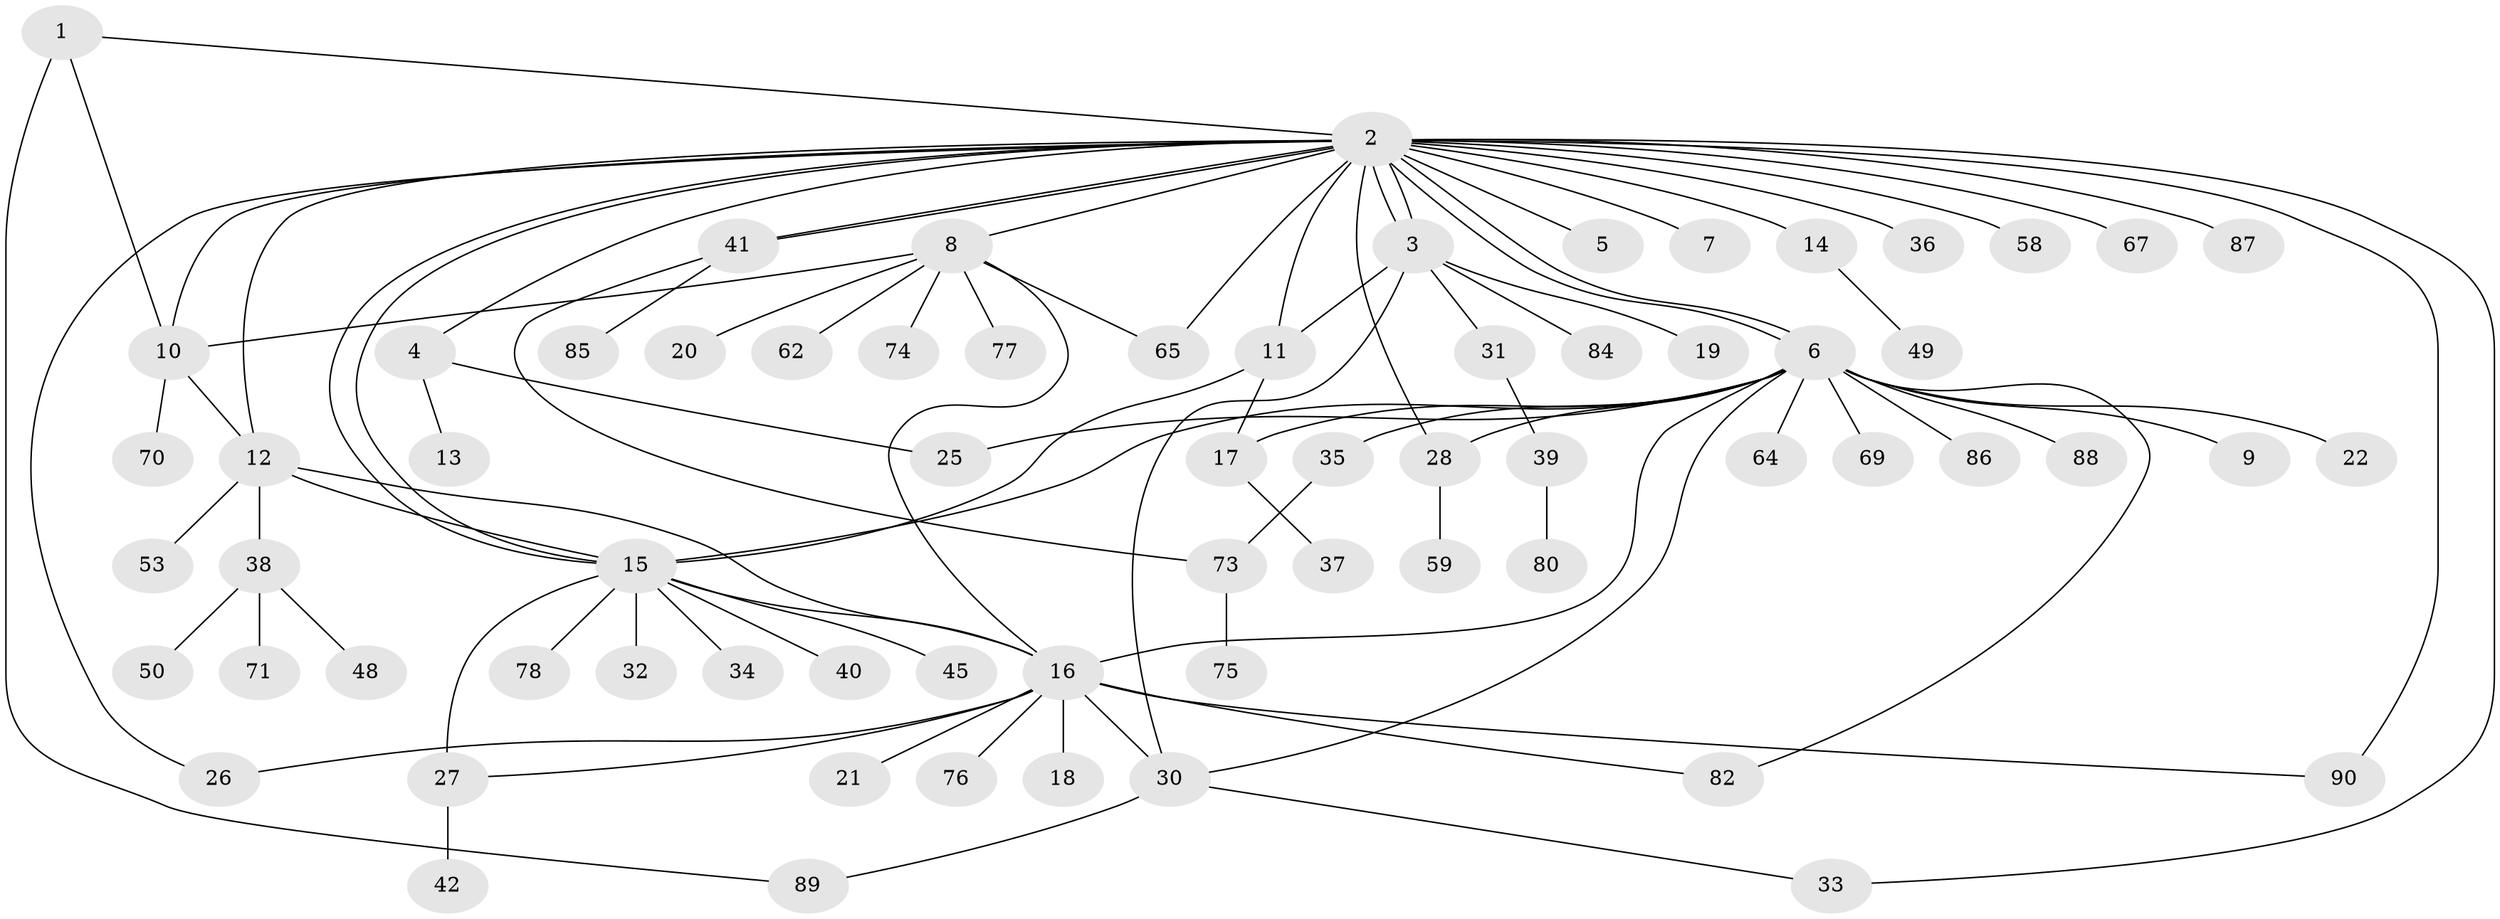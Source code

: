 // original degree distribution, {4: 0.06593406593406594, 27: 0.01098901098901099, 8: 0.02197802197802198, 1: 0.5604395604395604, 17: 0.01098901098901099, 3: 0.0989010989010989, 7: 0.02197802197802198, 2: 0.15384615384615385, 9: 0.01098901098901099, 13: 0.01098901098901099, 6: 0.01098901098901099, 5: 0.02197802197802198}
// Generated by graph-tools (version 1.1) at 2025/11/02/27/25 16:11:12]
// undirected, 68 vertices, 94 edges
graph export_dot {
graph [start="1"]
  node [color=gray90,style=filled];
  1 [super="+44"];
  2 [super="+43"];
  3 [super="+60"];
  4 [super="+29"];
  5;
  6 [super="+55"];
  7;
  8 [super="+83"];
  9;
  10 [super="+63"];
  11;
  12 [super="+61"];
  13 [super="+68"];
  14 [super="+79"];
  15 [super="+24"];
  16 [super="+72"];
  17 [super="+23"];
  18;
  19;
  20;
  21;
  22 [super="+46"];
  25;
  26;
  27 [super="+57"];
  28 [super="+56"];
  30 [super="+54"];
  31;
  32;
  33 [super="+52"];
  34;
  35 [super="+66"];
  36;
  37;
  38 [super="+47"];
  39 [super="+91"];
  40;
  41 [super="+51"];
  42;
  45;
  48;
  49;
  50;
  53;
  58;
  59;
  62;
  64;
  65 [super="+81"];
  67;
  69;
  70;
  71;
  73;
  74;
  75;
  76;
  77;
  78;
  80;
  82;
  84;
  85;
  86;
  87;
  88;
  89;
  90;
  1 -- 2;
  1 -- 10;
  1 -- 89;
  2 -- 3;
  2 -- 3;
  2 -- 4;
  2 -- 5;
  2 -- 6;
  2 -- 6;
  2 -- 7;
  2 -- 8;
  2 -- 11;
  2 -- 12;
  2 -- 14;
  2 -- 15;
  2 -- 15;
  2 -- 26;
  2 -- 28;
  2 -- 36;
  2 -- 41;
  2 -- 41;
  2 -- 58;
  2 -- 65;
  2 -- 67;
  2 -- 87;
  2 -- 90;
  2 -- 10;
  2 -- 33;
  3 -- 11;
  3 -- 19;
  3 -- 30;
  3 -- 31;
  3 -- 84;
  4 -- 13;
  4 -- 25;
  6 -- 9;
  6 -- 15;
  6 -- 16 [weight=2];
  6 -- 17;
  6 -- 22;
  6 -- 25;
  6 -- 28;
  6 -- 35;
  6 -- 69;
  6 -- 82;
  6 -- 86;
  6 -- 88;
  6 -- 64;
  6 -- 30;
  8 -- 20;
  8 -- 62;
  8 -- 65;
  8 -- 74;
  8 -- 77;
  8 -- 16;
  8 -- 10;
  10 -- 70;
  10 -- 12;
  11 -- 15;
  11 -- 17;
  12 -- 16;
  12 -- 38;
  12 -- 53;
  12 -- 15;
  14 -- 49;
  15 -- 27 [weight=2];
  15 -- 34;
  15 -- 45;
  15 -- 78;
  15 -- 16;
  15 -- 32;
  15 -- 40;
  16 -- 18;
  16 -- 21;
  16 -- 26;
  16 -- 27;
  16 -- 30 [weight=2];
  16 -- 76;
  16 -- 82;
  16 -- 90;
  17 -- 37;
  27 -- 42;
  28 -- 59;
  30 -- 33;
  30 -- 89;
  31 -- 39;
  35 -- 73;
  38 -- 48;
  38 -- 50;
  38 -- 71;
  39 -- 80;
  41 -- 73;
  41 -- 85;
  73 -- 75;
}

